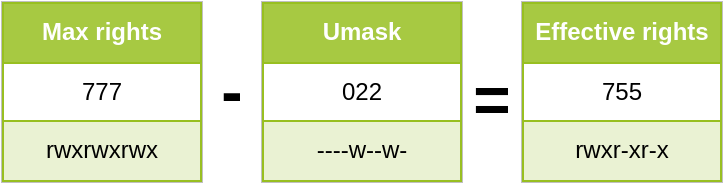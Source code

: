 <mxfile version="14.7.3" type="device" pages="2"><diagram id="wnOXfXfvHrfPiUFau7Up" name="Page-1"><mxGraphModel dx="536" dy="512" grid="1" gridSize="10" guides="1" tooltips="1" connect="1" arrows="1" fold="1" page="1" pageScale="1" pageWidth="827" pageHeight="1169" math="0" shadow="0"><root><mxCell id="0"/><mxCell id="1" parent="0"/><mxCell id="TIKjpujC0OYxd89JGyu8-1" value="&lt;table border=&quot;1&quot; width=&quot;100%&quot; cellpadding=&quot;4&quot; style=&quot;width: 100% ; height: 100% ; border-collapse: collapse&quot;&gt;&lt;tbody&gt;&lt;tr style=&quot;background-color: #a7c942 ; color: #ffffff ; border: 1px solid #98bf21&quot;&gt;&lt;th&gt;Max rights&lt;/th&gt;&lt;/tr&gt;&lt;tr style=&quot;border: 1px solid #98bf21&quot;&gt;&lt;td&gt;777&lt;/td&gt;&lt;/tr&gt;&lt;tr style=&quot;background-color: #eaf2d3 ; border: 1px solid #98bf21&quot;&gt;&lt;td&gt;rwxrwxrwx&lt;/td&gt;&lt;/tr&gt;&lt;/tbody&gt;&lt;/table&gt;" style="text;html=1;strokeColor=#c0c0c0;fillColor=#ffffff;overflow=fill;rounded=0;align=center;" vertex="1" parent="1"><mxGeometry x="140" y="190" width="100" height="90" as="geometry"/></mxCell><mxCell id="TIKjpujC0OYxd89JGyu8-2" value="&lt;table border=&quot;1&quot; width=&quot;100%&quot; cellpadding=&quot;4&quot; style=&quot;width: 100% ; height: 100% ; border-collapse: collapse&quot;&gt;&lt;tbody&gt;&lt;tr style=&quot;background-color: #a7c942 ; color: #ffffff ; border: 1px solid #98bf21&quot;&gt;&lt;th&gt;Umask&lt;/th&gt;&lt;/tr&gt;&lt;tr style=&quot;border: 1px solid #98bf21&quot;&gt;&lt;td&gt;022&lt;/td&gt;&lt;/tr&gt;&lt;tr style=&quot;background-color: #eaf2d3 ; border: 1px solid #98bf21&quot;&gt;&lt;td&gt;----w--w-&lt;/td&gt;&lt;/tr&gt;&lt;/tbody&gt;&lt;/table&gt;" style="text;html=1;strokeColor=#c0c0c0;fillColor=#ffffff;overflow=fill;rounded=0;align=center;" vertex="1" parent="1"><mxGeometry x="270" y="190" width="100" height="90" as="geometry"/></mxCell><mxCell id="TIKjpujC0OYxd89JGyu8-3" value="&lt;table border=&quot;1&quot; width=&quot;100%&quot; cellpadding=&quot;4&quot; style=&quot;width: 100% ; height: 100% ; border-collapse: collapse&quot;&gt;&lt;tbody&gt;&lt;tr style=&quot;background-color: #a7c942 ; color: #ffffff ; border: 1px solid #98bf21&quot;&gt;&lt;th&gt;Effective rights&lt;/th&gt;&lt;/tr&gt;&lt;tr style=&quot;border: 1px solid #98bf21&quot;&gt;&lt;td&gt;755&lt;/td&gt;&lt;/tr&gt;&lt;tr style=&quot;background-color: #eaf2d3 ; border: 1px solid #98bf21&quot;&gt;&lt;td&gt;rwxr-xr-x&lt;/td&gt;&lt;/tr&gt;&lt;/tbody&gt;&lt;/table&gt;" style="text;html=1;strokeColor=#c0c0c0;fillColor=#ffffff;overflow=fill;rounded=0;align=center;" vertex="1" parent="1"><mxGeometry x="400" y="190" width="100" height="90" as="geometry"/></mxCell><mxCell id="TIKjpujC0OYxd89JGyu8-4" value="&lt;b&gt;&lt;font style=&quot;font-size: 32px&quot;&gt;-&lt;/font&gt;&lt;/b&gt;" style="text;html=1;strokeColor=none;fillColor=none;align=center;verticalAlign=middle;whiteSpace=wrap;rounded=0;" vertex="1" parent="1"><mxGeometry x="240" y="225" width="30" height="20" as="geometry"/></mxCell><mxCell id="TIKjpujC0OYxd89JGyu8-5" value="&lt;b&gt;&lt;font style=&quot;font-size: 32px&quot;&gt;=&lt;/font&gt;&lt;/b&gt;" style="text;html=1;strokeColor=none;fillColor=none;align=center;verticalAlign=middle;whiteSpace=wrap;rounded=0;" vertex="1" parent="1"><mxGeometry x="370" y="229" width="30" height="20" as="geometry"/></mxCell></root></mxGraphModel></diagram><diagram id="DkSZKD6K845HOafPhHl-" name="Page-2"><mxGraphModel dx="536" dy="512" grid="1" gridSize="10" guides="1" tooltips="1" connect="1" arrows="1" fold="1" page="1" pageScale="1" pageWidth="827" pageHeight="1169" math="0" shadow="0"><root><mxCell id="Tad2QmVzMVTPlcdYAzoI-0"/><mxCell id="Tad2QmVzMVTPlcdYAzoI-1" parent="Tad2QmVzMVTPlcdYAzoI-0"/><mxCell id="Tad2QmVzMVTPlcdYAzoI-2" value="&lt;table border=&quot;1&quot; width=&quot;100%&quot; cellpadding=&quot;4&quot; style=&quot;width: 100% ; height: 100% ; border-collapse: collapse&quot;&gt;&lt;tbody&gt;&lt;tr style=&quot;background-color: #a7c942 ; color: #ffffff ; border: 1px solid #98bf21&quot;&gt;&lt;th&gt;File rights&lt;/th&gt;&lt;/tr&gt;&lt;tr style=&quot;border: 1px solid #98bf21&quot;&gt;&lt;td&gt;644&lt;/td&gt;&lt;/tr&gt;&lt;tr style=&quot;background-color: #eaf2d3 ; border: 1px solid #98bf21&quot;&gt;&lt;td&gt;rw-rw-rw-&lt;/td&gt;&lt;/tr&gt;&lt;/tbody&gt;&lt;/table&gt;" style="text;html=1;strokeColor=#c0c0c0;fillColor=#ffffff;overflow=fill;rounded=0;align=center;" vertex="1" parent="Tad2QmVzMVTPlcdYAzoI-1"><mxGeometry x="400" y="170" width="100" height="90" as="geometry"/></mxCell><mxCell id="Tad2QmVzMVTPlcdYAzoI-3" value="&lt;table border=&quot;1&quot; width=&quot;100%&quot; cellpadding=&quot;4&quot; style=&quot;width: 100% ; height: 100% ; border-collapse: collapse&quot;&gt;&lt;tbody&gt;&lt;tr style=&quot;background-color: #a7c942 ; color: #ffffff ; border: 1px solid #98bf21&quot;&gt;&lt;th&gt;EXecution rights&lt;/th&gt;&lt;/tr&gt;&lt;tr style=&quot;border: 1px solid #98bf21&quot;&gt;&lt;td&gt;111&lt;/td&gt;&lt;/tr&gt;&lt;tr style=&quot;background-color: #eaf2d3 ; border: 1px solid #98bf21&quot;&gt;&lt;td&gt;--x--x--x&lt;/td&gt;&lt;/tr&gt;&lt;/tbody&gt;&lt;/table&gt;" style="text;html=1;strokeColor=#c0c0c0;fillColor=#ffffff;overflow=fill;rounded=0;align=center;" vertex="1" parent="Tad2QmVzMVTPlcdYAzoI-1"><mxGeometry x="270" y="170" width="100" height="90" as="geometry"/></mxCell><mxCell id="Tad2QmVzMVTPlcdYAzoI-4" value="&lt;table border=&quot;1&quot; width=&quot;100%&quot; cellpadding=&quot;4&quot; style=&quot;width: 100% ; height: 100% ; border-collapse: collapse&quot;&gt;&lt;tbody&gt;&lt;tr style=&quot;background-color: #a7c942 ; color: #ffffff ; border: 1px solid #98bf21&quot;&gt;&lt;th&gt;Effective rights&lt;/th&gt;&lt;/tr&gt;&lt;tr style=&quot;border: 1px solid #98bf21&quot;&gt;&lt;td&gt;755&lt;/td&gt;&lt;/tr&gt;&lt;tr style=&quot;background-color: #eaf2d3 ; border: 1px solid #98bf21&quot;&gt;&lt;td&gt;rwxr-xr-x&lt;/td&gt;&lt;/tr&gt;&lt;/tbody&gt;&lt;/table&gt;" style="text;html=1;strokeColor=#c0c0c0;fillColor=#ffffff;overflow=fill;rounded=0;align=center;" vertex="1" parent="Tad2QmVzMVTPlcdYAzoI-1"><mxGeometry x="140" y="170" width="100" height="90" as="geometry"/></mxCell><mxCell id="Tad2QmVzMVTPlcdYAzoI-5" value="&lt;b&gt;&lt;font style=&quot;font-size: 32px&quot;&gt;-&lt;/font&gt;&lt;/b&gt;" style="text;html=1;strokeColor=none;fillColor=none;align=center;verticalAlign=middle;whiteSpace=wrap;rounded=0;" vertex="1" parent="Tad2QmVzMVTPlcdYAzoI-1"><mxGeometry x="240" y="205" width="30" height="20" as="geometry"/></mxCell><mxCell id="Tad2QmVzMVTPlcdYAzoI-6" value="&lt;b&gt;&lt;font style=&quot;font-size: 32px&quot;&gt;=&lt;/font&gt;&lt;/b&gt;" style="text;html=1;strokeColor=none;fillColor=none;align=center;verticalAlign=middle;whiteSpace=wrap;rounded=0;" vertex="1" parent="Tad2QmVzMVTPlcdYAzoI-1"><mxGeometry x="370" y="209" width="30" height="20" as="geometry"/></mxCell></root></mxGraphModel></diagram></mxfile>